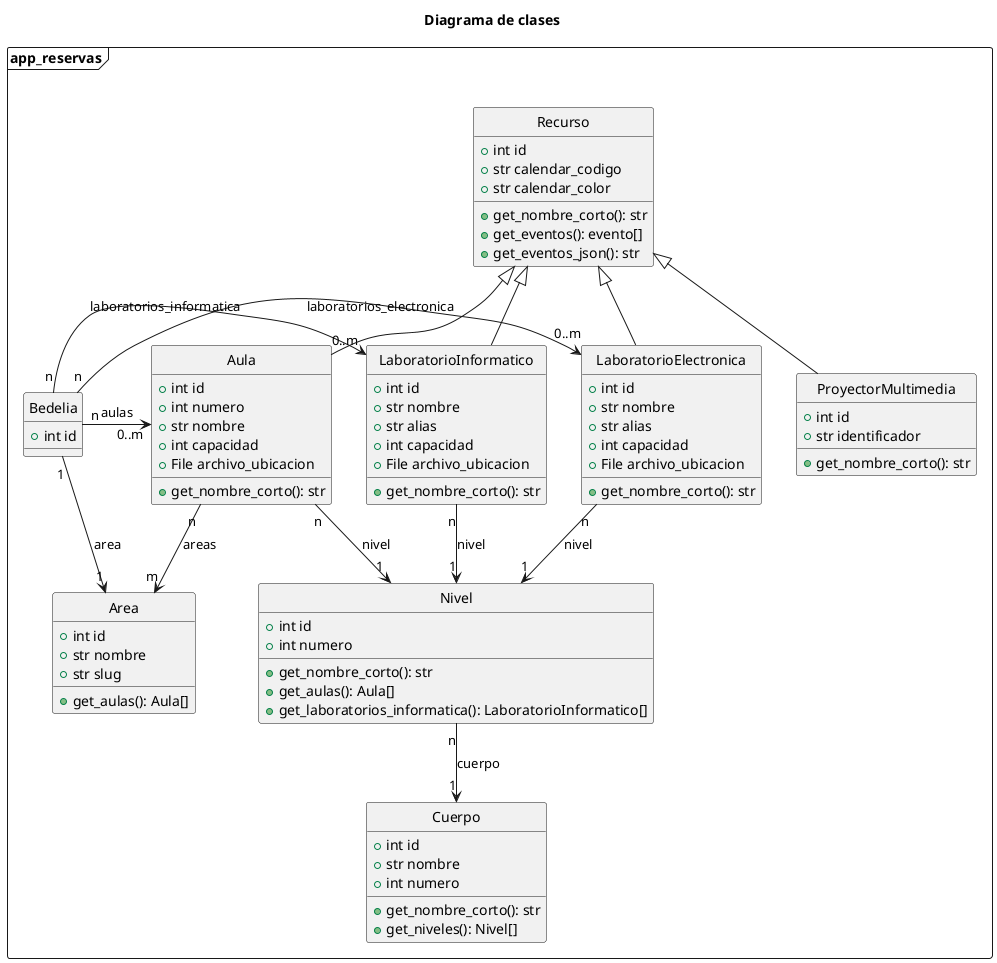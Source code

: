 @startuml diagrama_clases.png

title Diagrama de clases

hide circle

package app_reservas <<Frame>> {
    class Area {
        ' Atributos
        + int id
        + str nombre
        + str slug
        ' Métodos
        + get_aulas(): Aula[]
    }

    class Recurso {
        ' Atributos
        + int id
        + str calendar_codigo
        + str calendar_color
        ' Métodos
        + get_nombre_corto(): str
        + get_eventos(): evento[]
        + get_eventos_json(): str
    }

    class Aula {
        ' Atributos
        + int id
        + int numero
        + str nombre
        + int capacidad
        + File archivo_ubicacion
        ' Métodos
        + get_nombre_corto(): str
    }

    class Bedelia {
        ' Atributos
        + int id
    }

    class Cuerpo {
        ' Atributos
        + int id
        + str nombre
        + int numero
        ' Métodos
        + get_nombre_corto(): str
        + get_niveles(): Nivel[]
    }

    class LaboratorioElectronica {
        ' Atributos
        + int id
        + str nombre
        + str alias
        + int capacidad
        + File archivo_ubicacion
        ' Métodos
        + get_nombre_corto(): str
    }

    class LaboratorioInformatico {
        ' Atributos
        + int id
        + str nombre
        + str alias
        + int capacidad
        + File archivo_ubicacion
        ' Métodos
        + get_nombre_corto(): str
    }

    class Nivel {
        ' Atributos
        + int id
        + int numero
        ' Métodos
        + get_nombre_corto(): str
        + get_aulas(): Aula[]
        + get_laboratorios_informatica(): LaboratorioInformatico[]
    }

    class ProyectorMultimedia {
        ' Atributos
        + int id
        + str identificador
        ' Métodos
        + get_nombre_corto(): str
    }


    ' Relaciones

    Aula "n" --> "m" Area: areas
    Aula "n" --> "1" Nivel: nivel

    Bedelia "1" --> "1" Area: area
    Bedelia "n" -> "0..m" Aula: aulas
    Bedelia "n" -> "0..m" LaboratorioElectronica: laboratorios_electronica
    Bedelia "n" -> "0..m" LaboratorioInformatico: laboratorios_informatica

    LaboratorioElectronica "n" --> "1" Nivel: nivel
    LaboratorioInformatico "n" --> "1" Nivel: nivel

    Nivel "n" --> "1" Cuerpo: cuerpo


    ' Herencias

    Recurso <|-- Aula
    Recurso <|-- LaboratorioElectronica
    Recurso <|-- LaboratorioInformatico
    Recurso <|-- ProyectorMultimedia
}

@enduml

